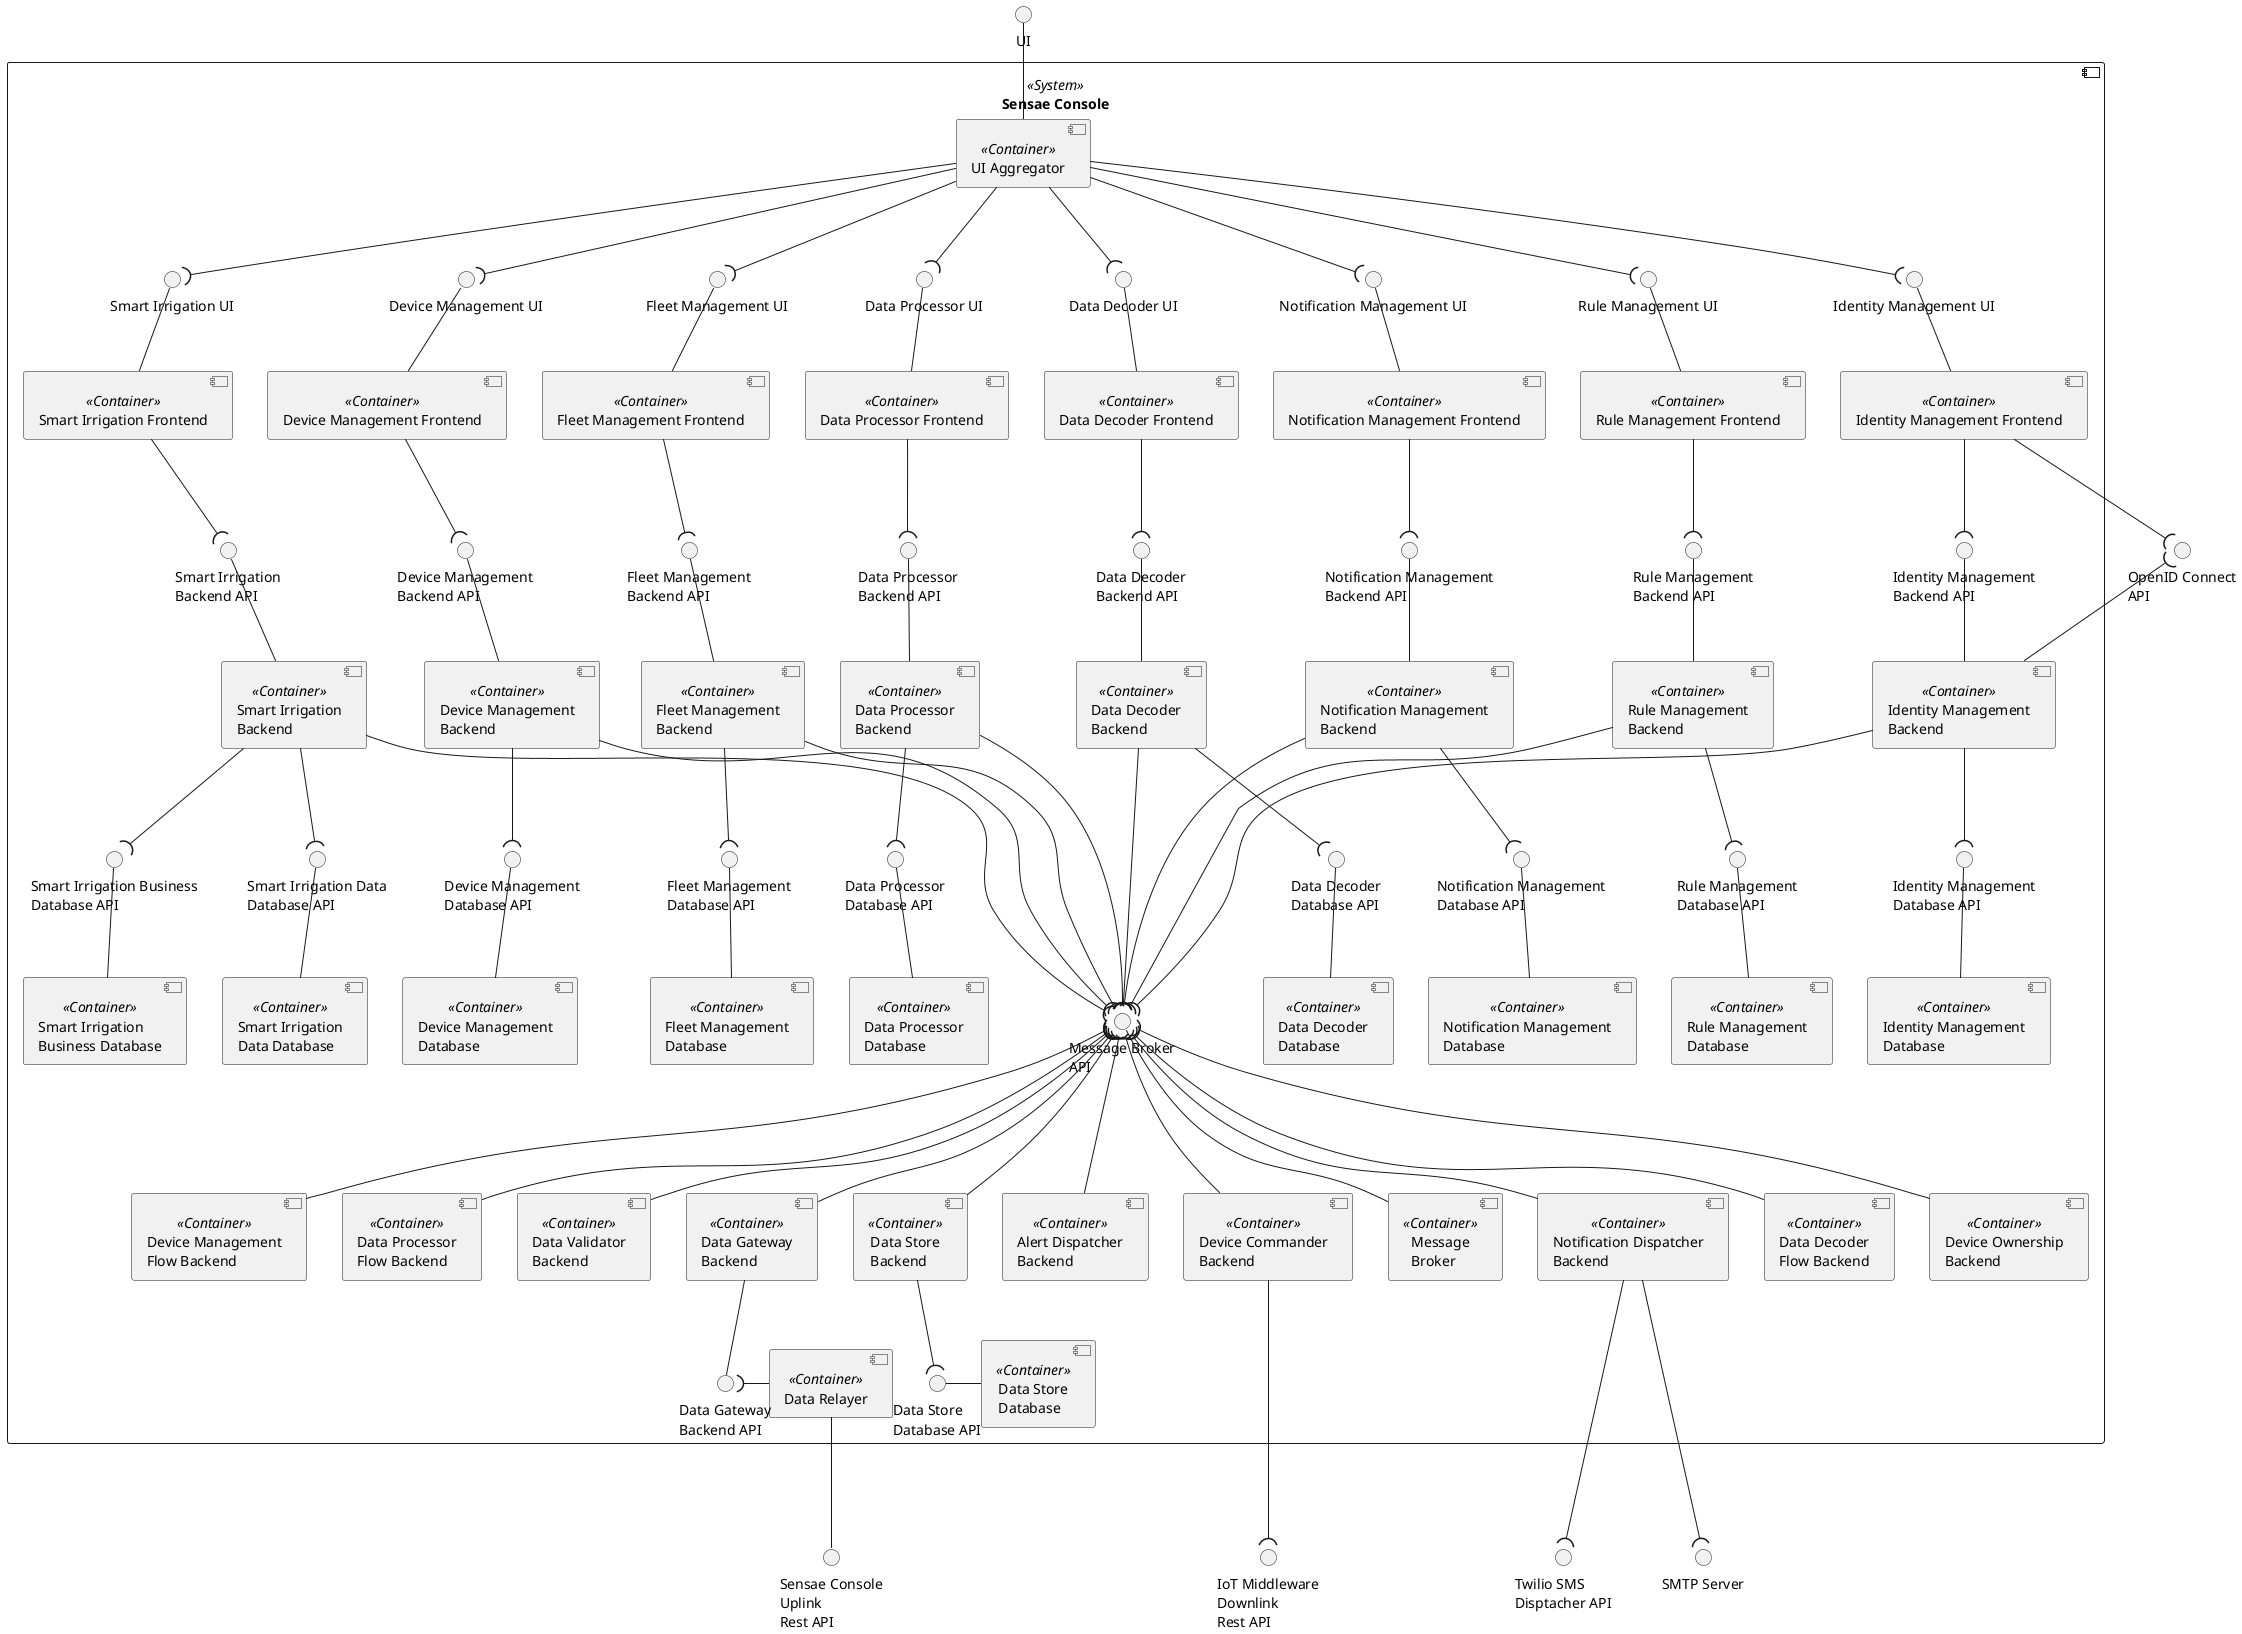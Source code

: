 @startuml complete

skinparam sequenceMessageAlign center
skinparam Shadowing false
skinparam componentStyle uml2
skinparam packageStyle rectangle

interface "UI" as UI

interface "Sensae Console\nUplink\nRest API" as IN_ENDPOINT
interface "IoT Middleware\nDownlink\nRest API" as OUT_ENDPOINT

interface "Twilio SMS\nDisptacher API" as SMS_ENDPOINT
interface "SMTP Server" as SMTP_ENDPOINT

interface "OpenID Connect\nAPI" as AUTH_ENDPOINT

component "Sensae Console" <<System>> {
    component "UI Aggregator" as UIAG <<Container>>
    component "Fleet Management Frontend" as LTF <<Container>>
    component "Smart Irrigation Frontend" as SIF <<Container>>
    component "Device Management Frontend" as DRF <<Container>>
    component "Data Processor Frontend" as DPF <<Container>>
    component "Data Decoder Frontend" as DDF <<Container>>
    component "Identity Management Frontend" as IAMF <<Container>>
    component "Rule Management Frontend" as RULE_MAN_FRONT <<Container>>
    component "Notification Management Frontend" as NOTIF_MAN_FRONT <<Container>>

    interface "Fleet Management UI" as LTF_API
    interface "Smart Irrigation UI" as SIF_API
    interface "Device Management UI" as DRF_API
    interface "Data Processor UI" as DPF_API
    interface "Data Decoder UI" as DDF_API
    interface "Identity Management UI" as IAMF_API
    interface "Rule Management UI" as RULE_MAN_FRONT_API
    interface "Notification Management UI" as NOTIF_MAN_FRONT_API

    LTF_API -- LTF
    SIF_API -- SIF
    DRF_API -- DRF
    DPF_API -- DPF
    DDF_API -- DDF
    IAMF_API -- IAMF
    RULE_MAN_FRONT_API -- RULE_MAN_FRONT
    NOTIF_MAN_FRONT_API -- NOTIF_MAN_FRONT

    UIAG --( LTF_API
    UIAG --( SIF_API
    UIAG --( DRF_API
    UIAG --( DPF_API
    UIAG --( DDF_API
    UIAG --( IAMF_API
    UIAG --( RULE_MAN_FRONT_API
    UIAG --( NOTIF_MAN_FRONT_API

    component "Message\nBroker" as MB <<Container>>

    component "Fleet Management\nBackend" as LTB <<Container>>
    component "Smart Irrigation\nBackend" as SIB <<Container>>
    component "Device Management\nBackend" as DRB <<Container>>
    component "Device Management\nFlow Backend" as DRSB <<Container>>
    component "Data Gateway\nBackend" as DDG <<Container>>
    component "Data Relayer" as DR <<Container>>
    component "Data Processor\nFlow Backend" as DPSB <<Container>>
    component "Data Processor\nBackend" as DPB <<Container>>
    component "Data Decoder\nFlow Backend" as DDSB <<Container>>
    component "Data Decoder\nBackend" as DDB <<Container>>
    component "Data Validator\nBackend" as DVB <<Container>>
    component "Device Management\nDatabase" as DRDB <<Container>>
    component "Data Processor\nDatabase" as DPDB <<Container>>
    component "Data Decoder\nDatabase" as DDDB <<Container>>
    component "Identity Management\nDatabase" as IAMDB <<Container>>
    component "Data Store\nBackend" as DS <<Container>>
    component "Fleet Management\nDatabase" as QUESTDB <<Container>>
    component "Data Store\nDatabase" as MONGODB <<Container>>
    component "Smart Irrigation\nData Database" as SIDDB <<Container>>
    component "Smart Irrigation\nBusiness Database" as SIBDB <<Container>>
    component "Identity Management\nBackend" as IAMB <<Container>>
    component "Device Ownership\nBackend" as IAMSB <<Container>>
    component "Device Commander\nBackend" as DCB <<Container>>

    component "Rule Management\nBackend" as RULE_MAN_BACK <<Container>>
    component "Rule Management\nDatabase" as RULE_MAN_DB <<Container>>
    component "Alert Dispatcher\nBackend" as ALERT_BACK <<Container>>

    component "Notification Management\nBackend" as NOTIF_MAN_BACK <<Container>>
    component "Notification Management\nDatabase" as NOTIF_MAN_DB <<Container>>
    component "Notification Dispatcher\nBackend" as NOTIF_BACK <<Container>>

    interface "Message Broker\nAPI" as MB_API
    interface "Fleet Management\nBackend API" as LTB_API
    interface "Smart Irrigation\nBackend API" as SIB_API
    interface "Device Management\nBackend API" as DRB_API
    interface "Data Processor\nBackend API" as DPB_API
    interface "Data Decoder\nBackend API" as DDMB_API
    interface "Device Management\nDatabase API" as DRDB_API
    interface "Data Processor\nDatabase API" as DPDB_API
    interface "Data Decoder\nDatabase API" as DDDB_API
    interface "Identity Management\nDatabase API" as IAMDB_API
    interface "Fleet Management\nDatabase API" as QUESTDB_API
    interface "Data Store\nDatabase API" as MONGODB_API
    interface "Smart Irrigation Data\nDatabase API" as SIDDB_API
    interface "Smart Irrigation Business\nDatabase API" as SIBDB_API
    interface "Data Gateway\nBackend API" as DDG_API
    interface "Identity Management\nBackend API" as IAMB_API
    interface "Rule Management\nBackend API" as RULE_MAN_BACK_API
    interface "Rule Management\nDatabase API" as RULE_MAN_DB_API
    interface "Notification Management\nBackend API" as NOTIF_MAN_BACK_API
    interface "Notification Management\nDatabase API" as NOTIF_MAN_DB_API

    LTB --( QUESTDB_API
    RULE_MAN_BACK --( RULE_MAN_DB_API
    NOTIF_MAN_BACK --( NOTIF_MAN_DB_API
    SIB --( SIDDB_API
    SIB --( SIBDB_API
    DS --( MONGODB_API
    DDG -- DDG_API
    DPB_API -- DPB
    DDMB_API -- DDB
    DRB_API -- DRB
    MB_API --- MB
    DRDB_API -- DRDB
    DPDB_API -- DPDB
    DDDB_API -- DDDB
    IAMDB_API -- IAMDB
    RULE_MAN_BACK_API -- RULE_MAN_BACK
    NOTIF_MAN_BACK_API -- NOTIF_MAN_BACK
    LTB_API -- LTB
    SIB_API -- SIB
    IAMB_API -- IAMB
    UI -- UIAG
    MONGODB_API - MONGODB
    QUESTDB_API -- QUESTDB
    RULE_MAN_DB_API -- RULE_MAN_DB
    NOTIF_MAN_DB_API -- NOTIF_MAN_DB
    SIDDB_API -- SIDDB
    SIBDB_API -- SIBDB
    DRB --( DRDB_API
    DRDB_API )-[hidden]- DRSB
    DPB --( DPDB_API
    DDB --( DDDB_API
    DPDB_API )-[hidden]- DPSB
    DDDB_API )-[hidden]- DDSB
    IAMB --( IAMDB_API
    IAMDB_API )-[hidden]- IAMSB
    LTF --( LTB_API
    SIF --( SIB_API
    DPF --( DPB_API
    DDF --( DDMB_API
    DRF --( DRB_API
    IAMF --( IAMB_API
    RULE_MAN_FRONT --( RULE_MAN_BACK_API
    NOTIF_MAN_FRONT --( NOTIF_MAN_BACK_API

    LTB ---( MB_API
    SIB ---( MB_API
    DRB ---( MB_API
    DPB ---( MB_API
    DDB ---( MB_API
    IAMB ---( MB_API
    RULE_MAN_BACK ---( MB_API
    NOTIF_MAN_BACK ---( MB_API
    MB_API )--- DS
    MB_API )--- DDG
    MB_API )--- DVB
    MB_API )--- DRSB
    MB_API )--- DPSB
    MB_API )--- DDSB
    MB_API )--- IAMSB
    MB_API )--- DCB
    MB_API )--- ALERT_BACK
    MB_API )--- NOTIF_BACK

    DR -- IN_ENDPOINT
    DDG_API )- DR
    DCB ---( OUT_ENDPOINT
    IAMF --( AUTH_ENDPOINT
    AUTH_ENDPOINT )-- IAMB

    NOTIF_BACK ---( SMS_ENDPOINT
    NOTIF_BACK ---( SMTP_ENDPOINT

}

@enduml
